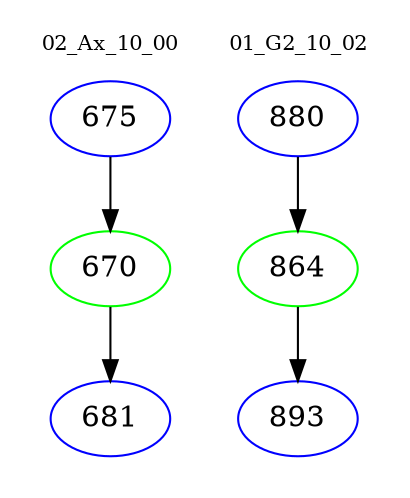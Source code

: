 digraph{
subgraph cluster_0 {
color = white
label = "02_Ax_10_00";
fontsize=10;
T0_675 [label="675", color="blue"]
T0_675 -> T0_670 [color="black"]
T0_670 [label="670", color="green"]
T0_670 -> T0_681 [color="black"]
T0_681 [label="681", color="blue"]
}
subgraph cluster_1 {
color = white
label = "01_G2_10_02";
fontsize=10;
T1_880 [label="880", color="blue"]
T1_880 -> T1_864 [color="black"]
T1_864 [label="864", color="green"]
T1_864 -> T1_893 [color="black"]
T1_893 [label="893", color="blue"]
}
}
